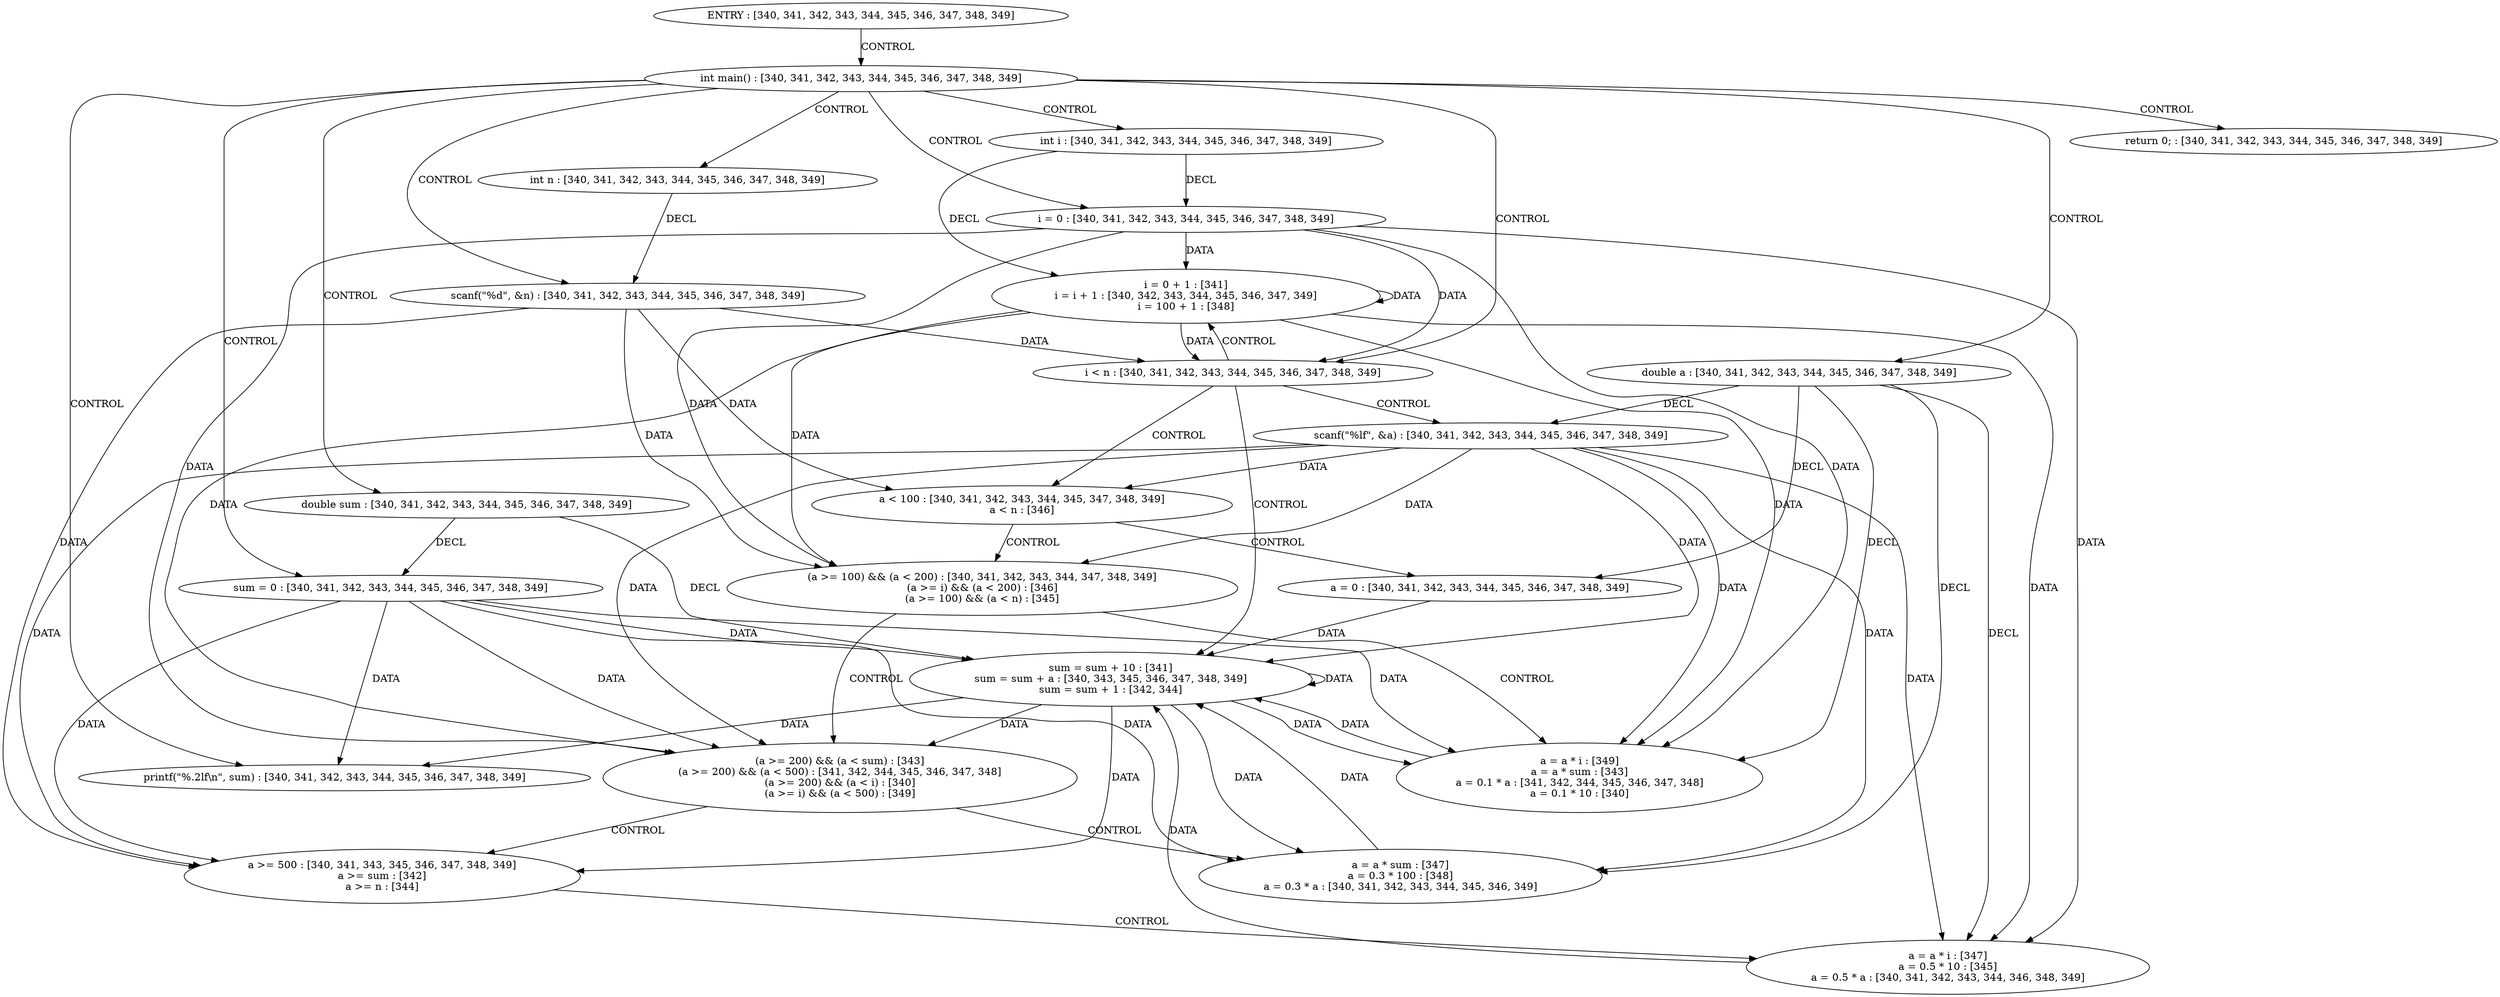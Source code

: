 digraph G {
  1 [ label="scanf(\"%lf\", &a) : [340, 341, 342, 343, 344, 345, 346, 347, 348, 349]
" ];
  2 [ label="scanf(\"%d\", &n) : [340, 341, 342, 343, 344, 345, 346, 347, 348, 349]
" ];
  3 [ label="printf(\"%.2lf\\n\", sum) : [340, 341, 342, 343, 344, 345, 346, 347, 348, 349]
" ];
  4 [ label="ENTRY : [340, 341, 342, 343, 344, 345, 346, 347, 348, 349]
" ];
  5 [ label="int n : [340, 341, 342, 343, 344, 345, 346, 347, 348, 349]
" ];
  6 [ label="double a : [340, 341, 342, 343, 344, 345, 346, 347, 348, 349]
" ];
  7 [ label="double sum : [340, 341, 342, 343, 344, 345, 346, 347, 348, 349]
" ];
  8 [ label="int i : [340, 341, 342, 343, 344, 345, 346, 347, 348, 349]
" ];
  9 [ label="i = 0 + 1 : [341]
i = i + 1 : [340, 342, 343, 344, 345, 346, 347, 349]
i = 100 + 1 : [348]
" ];
  10 [ label="sum = 0 : [340, 341, 342, 343, 344, 345, 346, 347, 348, 349]
" ];
  11 [ label="sum = sum + 10 : [341]
sum = sum + a : [340, 343, 345, 346, 347, 348, 349]
sum = sum + 1 : [342, 344]
" ];
  12 [ label="a = a * sum : [347]
a = 0.3 * 100 : [348]
a = 0.3 * a : [340, 341, 342, 343, 344, 345, 346, 349]
" ];
  13 [ label="a = a * i : [347]
a = 0.5 * 10 : [345]
a = 0.5 * a : [340, 341, 342, 343, 344, 346, 348, 349]
" ];
  14 [ label="a = 0 : [340, 341, 342, 343, 344, 345, 346, 347, 348, 349]
" ];
  15 [ label="i = 0 : [340, 341, 342, 343, 344, 345, 346, 347, 348, 349]
" ];
  16 [ label="a = a * i : [349]
a = a * sum : [343]
a = 0.1 * a : [341, 342, 344, 345, 346, 347, 348]
a = 0.1 * 10 : [340]
" ];
  17 [ label="a < 100 : [340, 341, 342, 343, 344, 345, 347, 348, 349]
a < n : [346]
" ];
  18 [ label="i < n : [340, 341, 342, 343, 344, 345, 346, 347, 348, 349]
" ];
  19 [ label="(a >= 200) && (a < sum) : [343]
(a >= 200) && (a < 500) : [341, 342, 344, 345, 346, 347, 348]
(a >= 200) && (a < i) : [340]
(a >= i) && (a < 500) : [349]
" ];
  20 [ label="int main() : [340, 341, 342, 343, 344, 345, 346, 347, 348, 349]
" ];
  21 [ label="(a >= 100) && (a < 200) : [340, 341, 342, 343, 344, 347, 348, 349]
(a >= i) && (a < 200) : [346]
(a >= 100) && (a < n) : [345]
" ];
  22 [ label="a >= 500 : [340, 341, 343, 345, 346, 347, 348, 349]
a >= sum : [342]
a >= n : [344]
" ];
  23 [ label="return 0; : [340, 341, 342, 343, 344, 345, 346, 347, 348, 349]
" ];
  4 -> 20 [ label="CONTROL" ];
  20 -> 8 [ label="CONTROL" ];
  20 -> 5 [ label="CONTROL" ];
  20 -> 6 [ label="CONTROL" ];
  20 -> 7 [ label="CONTROL" ];
  20 -> 10 [ label="CONTROL" ];
  20 -> 2 [ label="CONTROL" ];
  20 -> 15 [ label="CONTROL" ];
  20 -> 18 [ label="CONTROL" ];
  20 -> 3 [ label="CONTROL" ];
  20 -> 23 [ label="CONTROL" ];
  18 -> 1 [ label="CONTROL" ];
  18 -> 17 [ label="CONTROL" ];
  18 -> 11 [ label="CONTROL" ];
  18 -> 9 [ label="CONTROL" ];
  17 -> 14 [ label="CONTROL" ];
  17 -> 21 [ label="CONTROL" ];
  21 -> 16 [ label="CONTROL" ];
  21 -> 19 [ label="CONTROL" ];
  19 -> 12 [ label="CONTROL" ];
  19 -> 22 [ label="CONTROL" ];
  22 -> 13 [ label="CONTROL" ];
  10 -> 22 [ label="DATA" ];
  10 -> 11 [ label="DATA" ];
  10 -> 3 [ label="DATA" ];
  2 -> 18 [ label="DATA" ];
  15 -> 18 [ label="DATA" ];
  15 -> 9 [ label="DATA" ];
  1 -> 17 [ label="DATA" ];
  1 -> 21 [ label="DATA" ];
  1 -> 16 [ label="DATA" ];
  1 -> 19 [ label="DATA" ];
  1 -> 12 [ label="DATA" ];
  1 -> 22 [ label="DATA" ];
  1 -> 13 [ label="DATA" ];
  11 -> 22 [ label="DATA" ];
  11 -> 11 [ label="DATA" ];
  11 -> 3 [ label="DATA" ];
  9 -> 18 [ label="DATA" ];
  9 -> 9 [ label="DATA" ];
  8 -> 15 [ label="DECL" ];
  8 -> 9 [ label="DECL" ];
  5 -> 2 [ label="DECL" ];
  6 -> 12 [ label="DECL" ];
  6 -> 16 [ label="DECL" ];
  6 -> 1 [ label="DECL" ];
  6 -> 13 [ label="DECL" ];
  6 -> 14 [ label="DECL" ];
  7 -> 10 [ label="DECL" ];
  7 -> 11 [ label="DECL" ];
  2 -> 22 [ label="DATA" ];
  15 -> 16 [ label="DATA" ];
  15 -> 19 [ label="DATA" ];
  1 -> 11 [ label="DATA" ];
  14 -> 11 [ label="DATA" ];
  16 -> 11 [ label="DATA" ];
  12 -> 11 [ label="DATA" ];
  13 -> 11 [ label="DATA" ];
  9 -> 16 [ label="DATA" ];
  9 -> 19 [ label="DATA" ];
  2 -> 17 [ label="DATA" ];
  15 -> 21 [ label="DATA" ];
  9 -> 21 [ label="DATA" ];
  10 -> 12 [ label="DATA" ];
  15 -> 13 [ label="DATA" ];
  11 -> 12 [ label="DATA" ];
  9 -> 13 [ label="DATA" ];
  10 -> 16 [ label="DATA" ];
  10 -> 19 [ label="DATA" ];
  11 -> 16 [ label="DATA" ];
  11 -> 19 [ label="DATA" ];
  2 -> 21 [ label="DATA" ];
}
